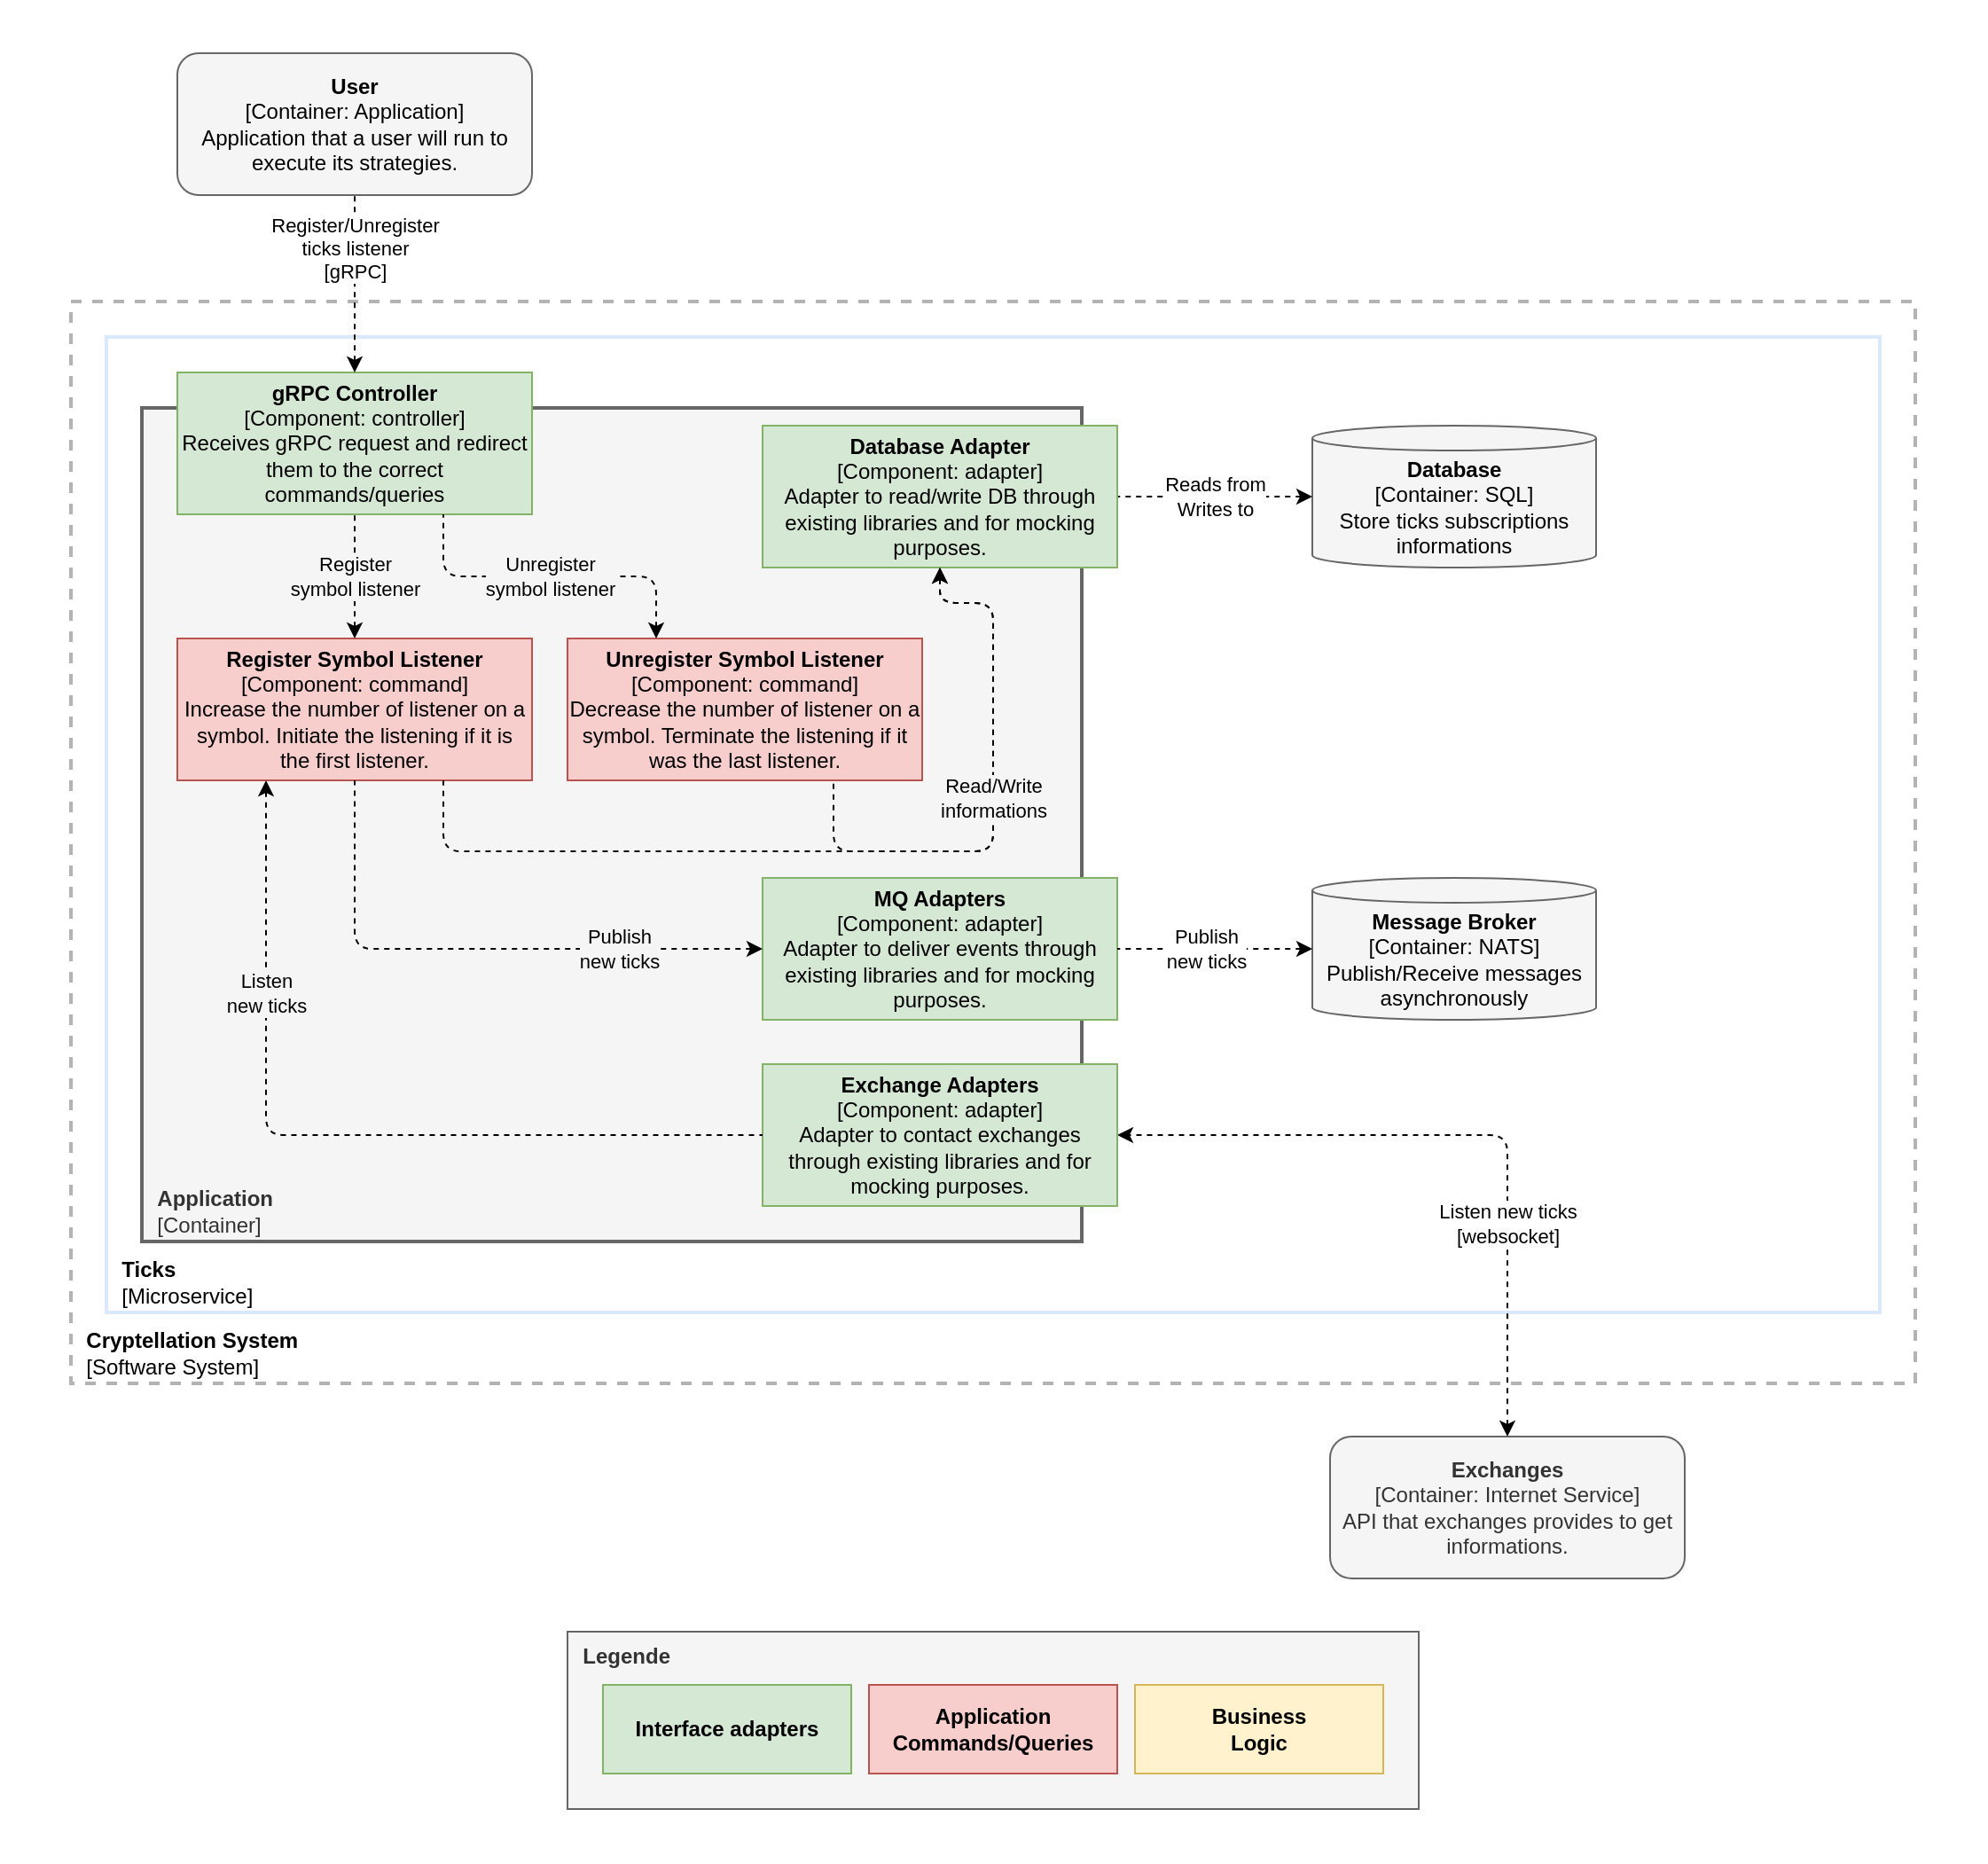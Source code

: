 <mxfile>
    <diagram id="Z86SHZ22xJm4C7N7x-0L" name="Page-1">
        <mxGraphModel dx="1065" dy="462" grid="1" gridSize="10" guides="1" tooltips="1" connect="1" arrows="1" fold="1" page="1" pageScale="1" pageWidth="827" pageHeight="1169" math="0" shadow="0">
            <root>
                <mxCell id="0"/>
                <mxCell id="1" parent="0"/>
                <mxCell id="14" value="" style="rounded=1;whiteSpace=wrap;html=1;labelBackgroundColor=none;strokeColor=none;strokeWidth=2;fillColor=default;" parent="1" vertex="1">
                    <mxGeometry x="100" y="50" width="1120" height="1050" as="geometry"/>
                </mxCell>
                <mxCell id="5" value="&lt;b style=&quot;&quot;&gt;&amp;nbsp; Cryptellation System&lt;br&gt;&amp;nbsp;&amp;nbsp;&lt;/b&gt;&lt;span style=&quot;&quot;&gt;[Software System]&lt;/span&gt;" style="rounded=0;whiteSpace=wrap;html=1;fillColor=none;dashed=1;strokeWidth=2;strokeColor=#B3B3B3;align=left;verticalAlign=bottom;" parent="1" vertex="1">
                    <mxGeometry x="140" y="220" width="1040" height="610" as="geometry"/>
                </mxCell>
                <mxCell id="13" value="&amp;nbsp; &lt;b&gt;Ticks&lt;/b&gt;&lt;br&gt;&amp;nbsp; [Microservice]" style="rounded=0;whiteSpace=wrap;html=1;labelBackgroundColor=none;strokeColor=#DAE8FC;strokeWidth=2;fillColor=none;verticalAlign=bottom;align=left;" parent="1" vertex="1">
                    <mxGeometry x="160" y="240" width="1000" height="550" as="geometry"/>
                </mxCell>
                <mxCell id="15" value="&amp;nbsp; &lt;b&gt;Application&lt;/b&gt;&lt;br&gt;&amp;nbsp; [Container]" style="rounded=0;whiteSpace=wrap;html=1;labelBackgroundColor=none;strokeColor=#666666;strokeWidth=2;fillColor=#f5f5f5;verticalAlign=bottom;align=left;fontColor=#333333;" parent="1" vertex="1">
                    <mxGeometry x="180" y="280" width="530" height="470" as="geometry"/>
                </mxCell>
                <mxCell id="2" value="&lt;b&gt;gRPC Controller&lt;/b&gt;&lt;br&gt;[Component: controller]&lt;br&gt;Receives gRPC request and redirect them to the correct commands/queries" style="rounded=0;whiteSpace=wrap;html=1;fillColor=#d5e8d4;strokeColor=#82b366;" parent="1" vertex="1">
                    <mxGeometry x="200" y="260" width="200" height="80" as="geometry"/>
                </mxCell>
                <mxCell id="3" value="&lt;b style=&quot;color: rgb(0 , 0 , 0)&quot;&gt;Database&lt;/b&gt;&lt;br style=&quot;color: rgb(0 , 0 , 0)&quot;&gt;&lt;span style=&quot;color: rgb(0 , 0 , 0)&quot;&gt;[Container: SQL]&lt;/span&gt;&lt;br style=&quot;color: rgb(0 , 0 , 0)&quot;&gt;&lt;span style=&quot;color: rgb(0 , 0 , 0)&quot;&gt;Store ticks subscriptions informations&lt;/span&gt;" style="shape=cylinder3;whiteSpace=wrap;html=1;boundedLbl=1;backgroundOutline=1;size=7;fillColor=#f5f5f5;strokeColor=#666666;fontColor=#333333;" parent="1" vertex="1">
                    <mxGeometry x="840" y="290" width="160" height="80" as="geometry"/>
                </mxCell>
                <mxCell id="4" value="&lt;b style=&quot;color: rgb(51 , 51 , 51)&quot;&gt;Exchanges&lt;/b&gt;&lt;br style=&quot;color: rgb(51 , 51 , 51)&quot;&gt;&lt;span style=&quot;color: rgb(51 , 51 , 51)&quot;&gt;[Container: Internet Service]&lt;/span&gt;&lt;br style=&quot;color: rgb(51 , 51 , 51)&quot;&gt;&lt;span style=&quot;color: rgb(51 , 51 , 51)&quot;&gt;API that exchanges provides to get informations.&lt;/span&gt;" style="rounded=1;whiteSpace=wrap;html=1;fillColor=#f5f5f5;fontColor=#333333;strokeColor=#666666;" parent="1" vertex="1">
                    <mxGeometry x="850" y="860" width="200" height="80" as="geometry"/>
                </mxCell>
                <mxCell id="7" value="&lt;font face=&quot;helvetica&quot;&gt;Listen new ticks&lt;br&gt;[websocket]&lt;br&gt;&lt;/font&gt;" style="endArrow=classic;dashed=1;html=1;exitX=0.5;exitY=0;exitDx=0;exitDy=0;entryX=1;entryY=0.5;entryDx=0;entryDy=0;edgeStyle=orthogonalEdgeStyle;startArrow=classic;startFill=1;endFill=1;" parent="1" source="4" target="16" edge="1">
                    <mxGeometry x="-0.385" width="50" height="50" relative="1" as="geometry">
                        <mxPoint x="390" y="430" as="sourcePoint"/>
                        <mxPoint x="440" y="380" as="targetPoint"/>
                        <mxPoint as="offset"/>
                    </mxGeometry>
                </mxCell>
                <mxCell id="10" value="&lt;font face=&quot;helvetica&quot;&gt;Reads from&lt;br&gt;Writes to&lt;br&gt;&lt;/font&gt;" style="endArrow=none;dashed=1;html=1;exitX=0;exitY=0.5;exitDx=0;exitDy=0;entryX=1;entryY=0.5;entryDx=0;entryDy=0;edgeStyle=orthogonalEdgeStyle;startArrow=classic;startFill=1;exitPerimeter=0;" parent="1" source="3" target="18" edge="1">
                    <mxGeometry width="50" height="50" relative="1" as="geometry">
                        <mxPoint x="360" y="490" as="sourcePoint"/>
                        <mxPoint x="360" y="360" as="targetPoint"/>
                        <mxPoint as="offset"/>
                    </mxGeometry>
                </mxCell>
                <mxCell id="11" value="&lt;b style=&quot;color: rgb(0 , 0 , 0) ; font-family: &amp;#34;helvetica&amp;#34; ; font-size: 12px ; font-style: normal ; letter-spacing: normal ; text-align: center ; text-indent: 0px ; text-transform: none ; word-spacing: 0px&quot;&gt;User&lt;/b&gt;&lt;br style=&quot;color: rgb(0 , 0 , 0) ; font-family: &amp;#34;helvetica&amp;#34; ; font-size: 12px ; font-style: normal ; font-weight: 400 ; letter-spacing: normal ; text-align: center ; text-indent: 0px ; text-transform: none ; word-spacing: 0px&quot;&gt;&lt;span style=&quot;color: rgb(0 , 0 , 0) ; font-family: &amp;#34;helvetica&amp;#34; ; font-size: 12px ; font-style: normal ; font-weight: 400 ; letter-spacing: normal ; text-align: center ; text-indent: 0px ; text-transform: none ; word-spacing: 0px ; display: inline ; float: none&quot;&gt;[Container: Application]&lt;/span&gt;&lt;br style=&quot;color: rgb(0 , 0 , 0) ; font-family: &amp;#34;helvetica&amp;#34; ; font-size: 12px ; font-style: normal ; font-weight: 400 ; letter-spacing: normal ; text-align: center ; text-indent: 0px ; text-transform: none ; word-spacing: 0px&quot;&gt;&lt;span style=&quot;color: rgb(0 , 0 , 0) ; font-family: &amp;#34;helvetica&amp;#34; ; font-size: 12px ; font-style: normal ; font-weight: 400 ; letter-spacing: normal ; text-align: center ; text-indent: 0px ; text-transform: none ; word-spacing: 0px ; display: inline ; float: none&quot;&gt;Application that a user will run to execute its strategies.&lt;/span&gt;" style="rounded=1;whiteSpace=wrap;html=1;strokeColor=#666666;strokeWidth=1;fillColor=#f5f5f5;fontColor=#333333;" parent="1" vertex="1">
                    <mxGeometry x="200" y="80" width="200" height="80" as="geometry"/>
                </mxCell>
                <mxCell id="12" value="&lt;font face=&quot;helvetica&quot;&gt;Register/Unregister&lt;br&gt;ticks listener&lt;br&gt;[gRPC]&lt;br&gt;&lt;/font&gt;" style="endArrow=none;dashed=1;html=1;entryX=0.5;entryY=1;entryDx=0;entryDy=0;edgeStyle=orthogonalEdgeStyle;startArrow=classic;startFill=1;exitX=0.5;exitY=0;exitDx=0;exitDy=0;" parent="1" source="2" target="11" edge="1">
                    <mxGeometry x="0.4" width="50" height="50" relative="1" as="geometry">
                        <mxPoint x="300" y="260" as="sourcePoint"/>
                        <mxPoint x="410" y="330" as="targetPoint"/>
                        <mxPoint as="offset"/>
                    </mxGeometry>
                </mxCell>
                <mxCell id="16" value="&lt;b&gt;Exchange Adapters&lt;/b&gt;&lt;br&gt;[Component: adapter]&lt;br&gt;Adapter to contact exchanges through existing libraries and for mocking purposes." style="rounded=0;whiteSpace=wrap;html=1;fillColor=#d5e8d4;strokeColor=#82b366;" parent="1" vertex="1">
                    <mxGeometry x="530" y="650" width="200" height="80" as="geometry"/>
                </mxCell>
                <mxCell id="18" value="&lt;b&gt;Database Adapter&lt;/b&gt;&lt;br&gt;[Component: adapter]&lt;br&gt;Adapter to read/write DB through existing libraries and for mocking purposes." style="rounded=0;whiteSpace=wrap;html=1;fillColor=#d5e8d4;strokeColor=#82b366;" parent="1" vertex="1">
                    <mxGeometry x="530" y="290" width="200" height="80" as="geometry"/>
                </mxCell>
                <mxCell id="20" value="&lt;b&gt;Register Symbol Listener&lt;/b&gt;&lt;br&gt;[Component: command]&lt;br&gt;Increase the number of listener on a symbol. Initiate the listening if it is the first listener." style="rounded=0;whiteSpace=wrap;html=1;fillColor=#f8cecc;strokeColor=#b85450;" parent="1" vertex="1">
                    <mxGeometry x="200" y="410" width="200" height="80" as="geometry"/>
                </mxCell>
                <mxCell id="21" value="&lt;font face=&quot;helvetica&quot;&gt;Register&lt;br&gt;symbol listener&lt;br&gt;&lt;/font&gt;" style="endArrow=none;dashed=1;html=1;edgeStyle=orthogonalEdgeStyle;startArrow=classic;startFill=1;exitX=0.5;exitY=0;exitDx=0;exitDy=0;entryX=0.5;entryY=1;entryDx=0;entryDy=0;labelBackgroundColor=#F5F5F5;" parent="1" source="20" target="2" edge="1">
                    <mxGeometry width="50" height="50" relative="1" as="geometry">
                        <mxPoint x="310.0" y="290" as="sourcePoint"/>
                        <mxPoint x="300" y="340" as="targetPoint"/>
                        <mxPoint as="offset"/>
                    </mxGeometry>
                </mxCell>
                <mxCell id="39" value="&lt;font face=&quot;helvetica&quot;&gt;&lt;br&gt;&lt;/font&gt;" style="endArrow=none;dashed=1;html=1;edgeStyle=orthogonalEdgeStyle;startArrow=classic;startFill=1;entryX=0.75;entryY=1;entryDx=0;entryDy=0;labelBackgroundColor=#F5F5F5;exitX=0.5;exitY=1;exitDx=0;exitDy=0;" parent="1" source="18" target="20" edge="1">
                    <mxGeometry width="50" height="50" relative="1" as="geometry">
                        <mxPoint x="640" y="380" as="sourcePoint"/>
                        <mxPoint x="580" y="500" as="targetPoint"/>
                        <mxPoint as="offset"/>
                        <Array as="points">
                            <mxPoint x="630" y="390"/>
                            <mxPoint x="660" y="390"/>
                            <mxPoint x="660" y="530"/>
                            <mxPoint x="350" y="530"/>
                        </Array>
                    </mxGeometry>
                </mxCell>
                <mxCell id="22" value="&lt;font face=&quot;helvetica&quot;&gt;Read/Write&lt;br&gt;informations&lt;br&gt;&lt;/font&gt;" style="endArrow=none;dashed=1;html=1;edgeStyle=orthogonalEdgeStyle;startArrow=classic;startFill=1;entryX=0.75;entryY=1;entryDx=0;entryDy=0;labelBackgroundColor=#F5F5F5;exitX=0.5;exitY=1;exitDx=0;exitDy=0;" parent="1" source="18" target="37" edge="1">
                    <mxGeometry width="50" height="50" relative="1" as="geometry">
                        <mxPoint x="310.0" y="410" as="sourcePoint"/>
                        <mxPoint x="310.0" y="350" as="targetPoint"/>
                        <mxPoint as="offset"/>
                        <Array as="points">
                            <mxPoint x="630" y="390"/>
                            <mxPoint x="660" y="390"/>
                            <mxPoint x="660" y="530"/>
                            <mxPoint x="570" y="530"/>
                        </Array>
                    </mxGeometry>
                </mxCell>
                <mxCell id="31" value="&lt;b&gt;&amp;nbsp; Legende&lt;/b&gt;" style="rounded=0;whiteSpace=wrap;html=1;fillColor=#f5f5f5;fontColor=#333333;strokeColor=#666666;align=left;verticalAlign=top;" parent="1" vertex="1">
                    <mxGeometry x="420" y="970" width="480" height="100" as="geometry"/>
                </mxCell>
                <mxCell id="33" value="&lt;b&gt;Interface adapters&lt;/b&gt;" style="rounded=0;whiteSpace=wrap;html=1;fillColor=#d5e8d4;strokeColor=#82b366;" parent="1" vertex="1">
                    <mxGeometry x="440" y="1000" width="140" height="50" as="geometry"/>
                </mxCell>
                <mxCell id="35" value="&lt;b&gt;Business&lt;br&gt;Logic&lt;br&gt;&lt;/b&gt;" style="rounded=0;whiteSpace=wrap;html=1;fillColor=#fff2cc;strokeColor=#d6b656;" parent="1" vertex="1">
                    <mxGeometry x="740" y="1000" width="140" height="50" as="geometry"/>
                </mxCell>
                <mxCell id="36" value="&lt;b&gt;Application&lt;br&gt;Commands/Queries&lt;br&gt;&lt;/b&gt;" style="rounded=0;whiteSpace=wrap;html=1;fillColor=#f8cecc;strokeColor=#b85450;" parent="1" vertex="1">
                    <mxGeometry x="590" y="1000" width="140" height="50" as="geometry"/>
                </mxCell>
                <mxCell id="37" value="&lt;b&gt;Unregister Symbol Listener&lt;/b&gt;&lt;br&gt;[Component: command]&lt;br&gt;Decrease the number of listener on a symbol. Terminate the listening if it was the last listener." style="rounded=0;whiteSpace=wrap;html=1;fillColor=#f8cecc;strokeColor=#b85450;" parent="1" vertex="1">
                    <mxGeometry x="420" y="410" width="200" height="80" as="geometry"/>
                </mxCell>
                <mxCell id="38" value="&lt;font face=&quot;helvetica&quot;&gt;Unregister&lt;br&gt;symbol listener&lt;br&gt;&lt;/font&gt;" style="endArrow=none;dashed=1;html=1;edgeStyle=orthogonalEdgeStyle;startArrow=classic;startFill=1;exitX=0.25;exitY=0;exitDx=0;exitDy=0;entryX=0.75;entryY=1;entryDx=0;entryDy=0;labelBackgroundColor=#F5F5F5;" parent="1" source="37" target="2" edge="1">
                    <mxGeometry width="50" height="50" relative="1" as="geometry">
                        <mxPoint x="310" y="420" as="sourcePoint"/>
                        <mxPoint x="310" y="350" as="targetPoint"/>
                        <mxPoint as="offset"/>
                    </mxGeometry>
                </mxCell>
                <mxCell id="41" value="&lt;font face=&quot;helvetica&quot;&gt;Listen&lt;br&gt;new ticks&lt;br&gt;&lt;/font&gt;" style="endArrow=none;dashed=1;html=1;exitX=0.25;exitY=1;exitDx=0;exitDy=0;entryX=0;entryY=0.5;entryDx=0;entryDy=0;edgeStyle=orthogonalEdgeStyle;startArrow=classic;startFill=1;labelBackgroundColor=#F5F5F5;" parent="1" source="20" target="16" edge="1">
                    <mxGeometry x="-0.5" width="50" height="50" relative="1" as="geometry">
                        <mxPoint x="740" y="720" as="sourcePoint"/>
                        <mxPoint x="910" y="870" as="targetPoint"/>
                        <mxPoint as="offset"/>
                    </mxGeometry>
                </mxCell>
                <mxCell id="43" value="&lt;b&gt;MQ Adapters&lt;/b&gt;&lt;br&gt;[Component: adapter]&lt;br&gt;Adapter to deliver events through existing libraries and for mocking purposes." style="rounded=0;whiteSpace=wrap;html=1;fillColor=#d5e8d4;strokeColor=#82b366;" parent="1" vertex="1">
                    <mxGeometry x="530" y="545" width="200" height="80" as="geometry"/>
                </mxCell>
                <mxCell id="44" value="&lt;font face=&quot;helvetica&quot;&gt;Publish&lt;br&gt;new ticks&lt;br&gt;&lt;/font&gt;" style="endArrow=none;dashed=1;html=1;exitX=0;exitY=0.5;exitDx=0;exitDy=0;entryX=0.5;entryY=1;entryDx=0;entryDy=0;edgeStyle=orthogonalEdgeStyle;startArrow=classic;startFill=1;labelBackgroundColor=#F5F5F5;" parent="1" source="43" target="20" edge="1">
                    <mxGeometry x="-0.5" width="50" height="50" relative="1" as="geometry">
                        <mxPoint x="260" y="500" as="sourcePoint"/>
                        <mxPoint x="540" y="700" as="targetPoint"/>
                        <mxPoint as="offset"/>
                    </mxGeometry>
                </mxCell>
                <mxCell id="45" value="&lt;b style=&quot;color: rgb(0 , 0 , 0)&quot;&gt;Message Broker&lt;/b&gt;&lt;br style=&quot;color: rgb(0 , 0 , 0)&quot;&gt;&lt;span style=&quot;color: rgb(0 , 0 , 0)&quot;&gt;[Container: NATS]&lt;/span&gt;&lt;br style=&quot;color: rgb(0 , 0 , 0)&quot;&gt;&lt;span style=&quot;color: rgb(0 , 0 , 0)&quot;&gt;Publish/Receive messages asynchronously&lt;/span&gt;" style="shape=cylinder3;whiteSpace=wrap;html=1;boundedLbl=1;backgroundOutline=1;size=7;fillColor=#f5f5f5;strokeColor=#666666;fontColor=#333333;" parent="1" vertex="1">
                    <mxGeometry x="840" y="545" width="160" height="80" as="geometry"/>
                </mxCell>
                <mxCell id="46" value="&lt;font face=&quot;helvetica&quot;&gt;Publish&lt;br&gt;new ticks&lt;br&gt;&lt;/font&gt;" style="endArrow=none;dashed=1;html=1;entryX=1;entryY=0.5;entryDx=0;entryDy=0;edgeStyle=orthogonalEdgeStyle;startArrow=classic;startFill=1;labelBackgroundColor=#FFFFFF;" parent="1" source="45" target="43" edge="1">
                    <mxGeometry x="0.091" width="50" height="50" relative="1" as="geometry">
                        <mxPoint x="540" y="595" as="sourcePoint"/>
                        <mxPoint x="310" y="500" as="targetPoint"/>
                        <mxPoint as="offset"/>
                    </mxGeometry>
                </mxCell>
            </root>
        </mxGraphModel>
    </diagram>
</mxfile>
